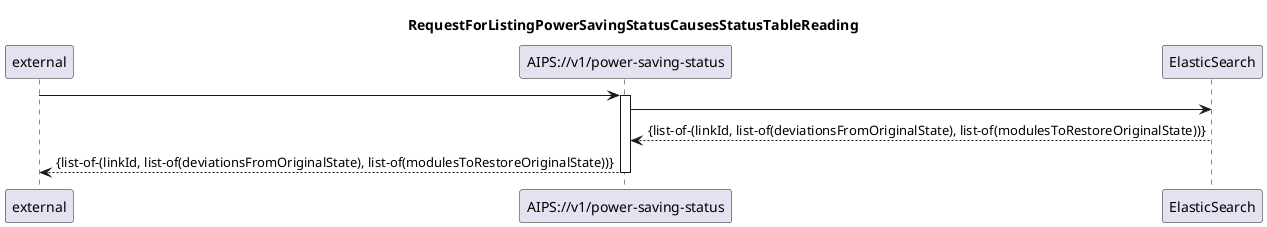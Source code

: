 @startuml 702_listPowerSavingStatus
skinparam responseMessageBelowArrow true

title
RequestForListingPowerSavingStatusCausesStatusTableReading
end title

participant "external" as requestor
participant "AIPS://v1/power-saving-status" as listStatus
participant "ElasticSearch" as es

requestor -> listStatus:
activate listStatus

listStatus -> es
es --> listStatus: {list-of-(linkId, list-of(deviationsFromOriginalState), list-of(modulesToRestoreOriginalState))}

listStatus --> requestor: {list-of-(linkId, list-of(deviationsFromOriginalState), list-of(modulesToRestoreOriginalState))}

deactivate listStatus 

@enduml